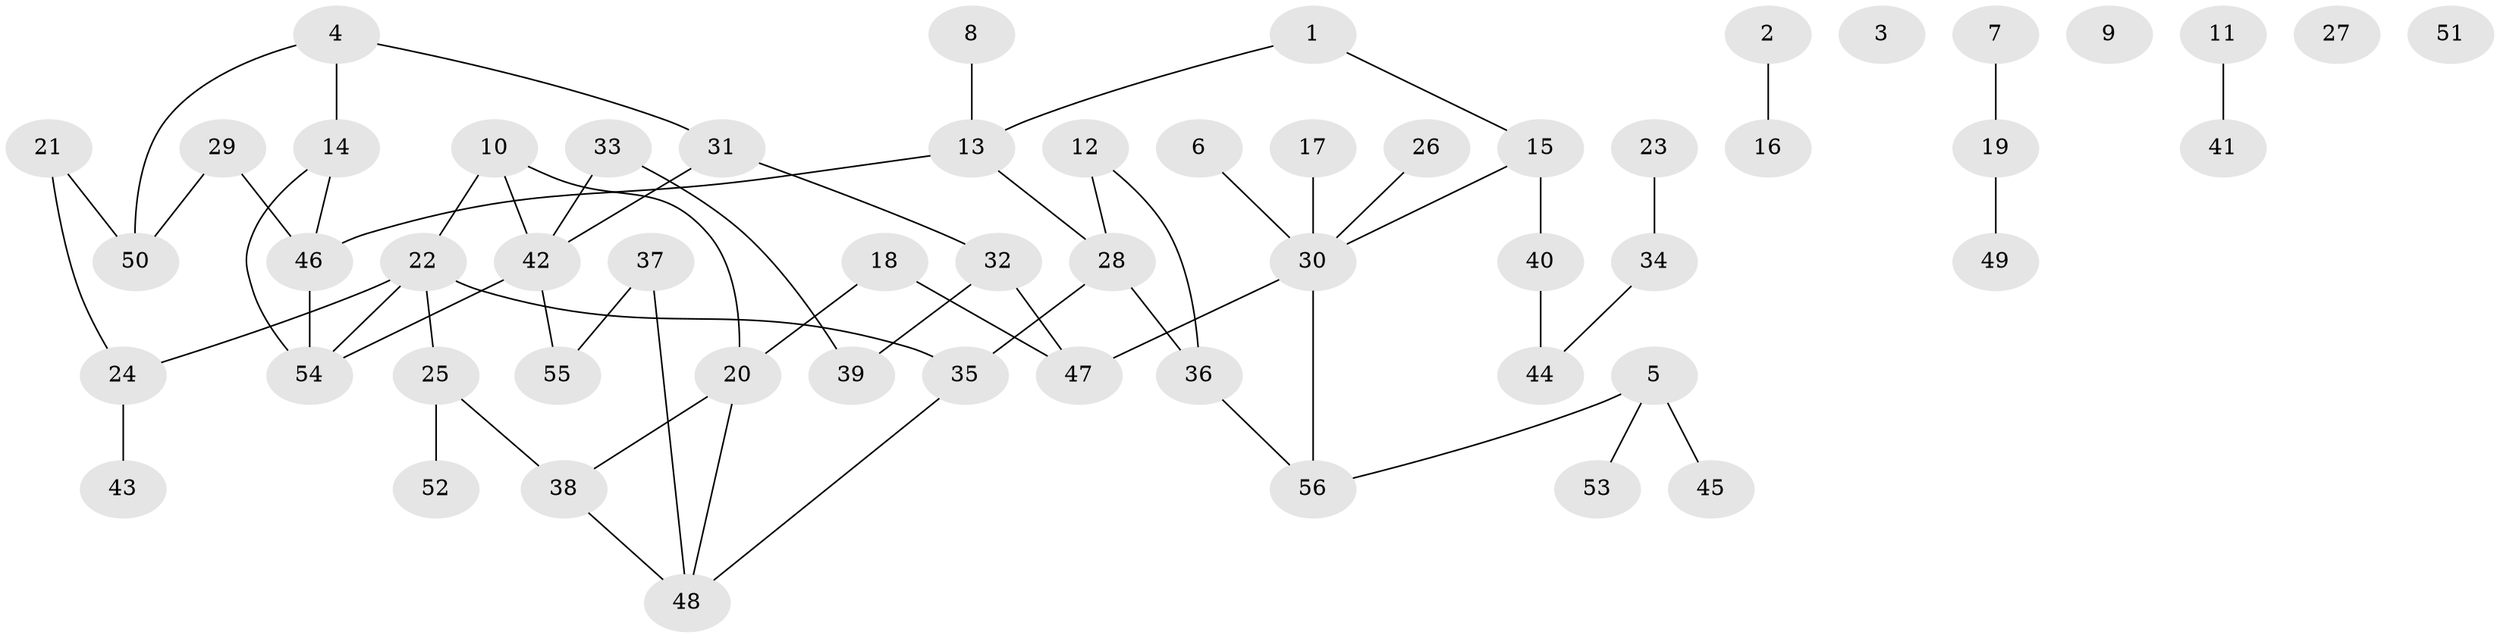 // coarse degree distribution, {4: 0.1875, 1: 0.125, 5: 0.1875, 3: 0.0625, 2: 0.4375}
// Generated by graph-tools (version 1.1) at 2025/48/03/04/25 22:48:26]
// undirected, 56 vertices, 63 edges
graph export_dot {
  node [color=gray90,style=filled];
  1;
  2;
  3;
  4;
  5;
  6;
  7;
  8;
  9;
  10;
  11;
  12;
  13;
  14;
  15;
  16;
  17;
  18;
  19;
  20;
  21;
  22;
  23;
  24;
  25;
  26;
  27;
  28;
  29;
  30;
  31;
  32;
  33;
  34;
  35;
  36;
  37;
  38;
  39;
  40;
  41;
  42;
  43;
  44;
  45;
  46;
  47;
  48;
  49;
  50;
  51;
  52;
  53;
  54;
  55;
  56;
  1 -- 13;
  1 -- 15;
  2 -- 16;
  4 -- 14;
  4 -- 31;
  4 -- 50;
  5 -- 45;
  5 -- 53;
  5 -- 56;
  6 -- 30;
  7 -- 19;
  8 -- 13;
  10 -- 20;
  10 -- 22;
  10 -- 42;
  11 -- 41;
  12 -- 28;
  12 -- 36;
  13 -- 28;
  13 -- 46;
  14 -- 46;
  14 -- 54;
  15 -- 30;
  15 -- 40;
  17 -- 30;
  18 -- 20;
  18 -- 47;
  19 -- 49;
  20 -- 38;
  20 -- 48;
  21 -- 24;
  21 -- 50;
  22 -- 24;
  22 -- 25;
  22 -- 35;
  22 -- 54;
  23 -- 34;
  24 -- 43;
  25 -- 38;
  25 -- 52;
  26 -- 30;
  28 -- 35;
  28 -- 36;
  29 -- 46;
  29 -- 50;
  30 -- 47;
  30 -- 56;
  31 -- 32;
  31 -- 42;
  32 -- 39;
  32 -- 47;
  33 -- 39;
  33 -- 42;
  34 -- 44;
  35 -- 48;
  36 -- 56;
  37 -- 48;
  37 -- 55;
  38 -- 48;
  40 -- 44;
  42 -- 54;
  42 -- 55;
  46 -- 54;
}
